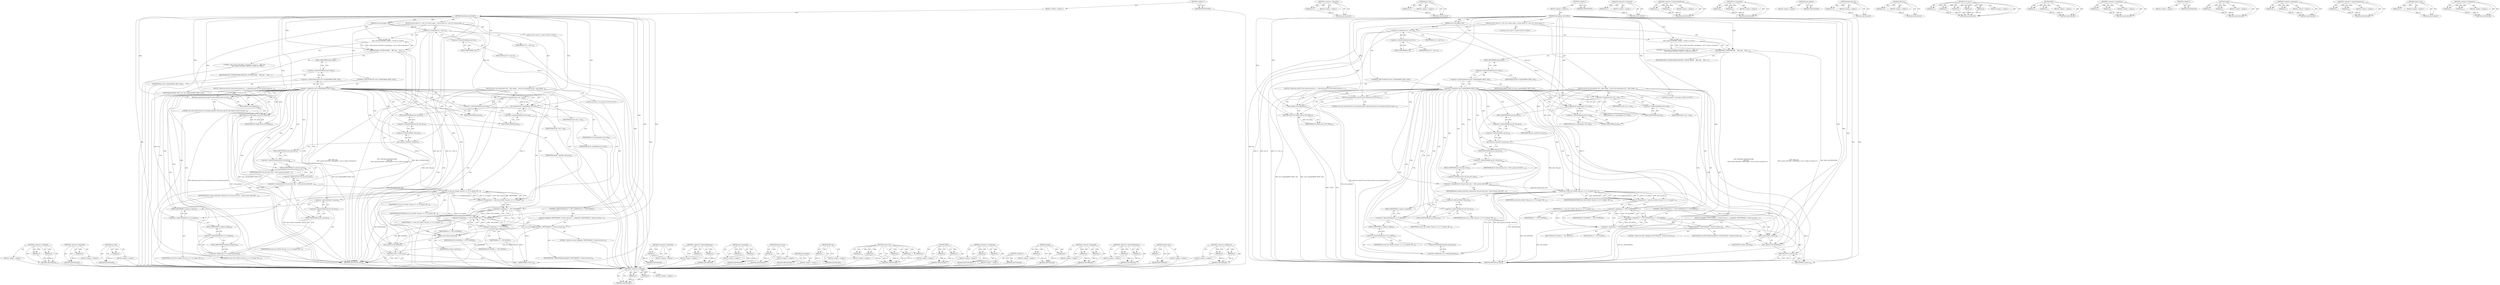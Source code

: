 digraph "&lt;operator&gt;.fieldAccess" {
vulnerable_185 [label=<(METHOD,&lt;operator&gt;.notEquals)>];
vulnerable_186 [label=<(PARAM,p1)>];
vulnerable_187 [label=<(PARAM,p2)>];
vulnerable_188 [label=<(BLOCK,&lt;empty&gt;,&lt;empty&gt;)>];
vulnerable_189 [label=<(METHOD_RETURN,ANY)>];
vulnerable_138 [label=<(METHOD,&lt;operator&gt;.logicalNot)>];
vulnerable_139 [label=<(PARAM,p1)>];
vulnerable_140 [label=<(BLOCK,&lt;empty&gt;,&lt;empty&gt;)>];
vulnerable_141 [label=<(METHOD_RETURN,ANY)>];
vulnerable_159 [label=<(METHOD,pcrc_init)>];
vulnerable_160 [label=<(PARAM,p1)>];
vulnerable_161 [label=<(BLOCK,&lt;empty&gt;,&lt;empty&gt;)>];
vulnerable_162 [label=<(METHOD_RETURN,ANY)>];
vulnerable_6 [label=<(METHOD,&lt;global&gt;)<SUB>1</SUB>>];
vulnerable_7 [label=<(BLOCK,&lt;empty&gt;,&lt;empty&gt;)<SUB>1</SUB>>];
vulnerable_8 [label=<(METHOD,ikev2parent_inI2outR2)<SUB>1</SUB>>];
vulnerable_9 [label=<(PARAM,struct msg_digest *md)<SUB>1</SUB>>];
vulnerable_10 [label=<(BLOCK,{
	struct state *st = md-&gt;st;

	/* struct conne...,{
	struct state *st = md-&gt;st;

	/* struct conne...)<SUB>2</SUB>>];
vulnerable_11 [label="<(LOCAL,struct state* st: state*)<SUB>3</SUB>>"];
vulnerable_12 [label=<(&lt;operator&gt;.assignment,*st = md-&gt;st)<SUB>3</SUB>>];
vulnerable_13 [label=<(IDENTIFIER,st,*st = md-&gt;st)<SUB>3</SUB>>];
vulnerable_14 [label=<(&lt;operator&gt;.indirectFieldAccess,md-&gt;st)<SUB>3</SUB>>];
vulnerable_15 [label=<(IDENTIFIER,md,*st = md-&gt;st)<SUB>3</SUB>>];
vulnerable_16 [label=<(FIELD_IDENTIFIER,st,st)<SUB>3</SUB>>];
vulnerable_17 [label=<(DBG,DBG(DBG_CONTROLMORE,
	    DBG_log(
		    &quot;ikev2...)<SUB>12</SUB>>];
vulnerable_18 [label=<(IDENTIFIER,DBG_CONTROLMORE,DBG(DBG_CONTROLMORE,
	    DBG_log(
		    &quot;ikev2...)<SUB>12</SUB>>];
vulnerable_19 [label="<(DBG_log,DBG_log(
		    &quot;ikev2 parent inI2outR2: calcula...)<SUB>13</SUB>>"];
vulnerable_20 [label="<(LITERAL,&quot;ikev2 parent inI2outR2: calculating g^{xy} in ...,DBG_log(
		    &quot;ikev2 parent inI2outR2: calcula...)<SUB>14</SUB>>"];
vulnerable_21 [label=<(CONTROL_STRUCTURE,IF,if (!md-&gt;chain[ISAKMP_NEXT_v2E]))<SUB>17</SUB>>];
vulnerable_22 [label=<(&lt;operator&gt;.logicalNot,!md-&gt;chain[ISAKMP_NEXT_v2E])<SUB>17</SUB>>];
vulnerable_23 [label=<(&lt;operator&gt;.indirectIndexAccess,md-&gt;chain[ISAKMP_NEXT_v2E])<SUB>17</SUB>>];
vulnerable_24 [label=<(&lt;operator&gt;.indirectFieldAccess,md-&gt;chain)<SUB>17</SUB>>];
vulnerable_25 [label=<(IDENTIFIER,md,!md-&gt;chain[ISAKMP_NEXT_v2E])<SUB>17</SUB>>];
vulnerable_26 [label=<(FIELD_IDENTIFIER,chain,chain)<SUB>17</SUB>>];
vulnerable_27 [label=<(IDENTIFIER,ISAKMP_NEXT_v2E,!md-&gt;chain[ISAKMP_NEXT_v2E])<SUB>17</SUB>>];
vulnerable_28 [label=<(BLOCK,{
 		libreswan_log(&quot;R2 state should receive an ...,{
 		libreswan_log(&quot;R2 state should receive an ...)<SUB>17</SUB>>];
vulnerable_29 [label=<(libreswan_log,libreswan_log(&quot;R2 state should receive an encry...)<SUB>18</SUB>>];
vulnerable_30 [label=<(LITERAL,&quot;R2 state should receive an encrypted payload&quot;,libreswan_log(&quot;R2 state should receive an encry...)<SUB>18</SUB>>];
vulnerable_31 [label=<(reset_globals,reset_globals())<SUB>19</SUB>>];
vulnerable_32 [label=<(RETURN,return STF_FATAL;,return STF_FATAL;)<SUB>20</SUB>>];
vulnerable_33 [label=<(IDENTIFIER,STF_FATAL,return STF_FATAL;)<SUB>20</SUB>>];
vulnerable_34 [label=<(BLOCK,{
		struct dh_continuation *dh = alloc_thing(
	...,{
		struct dh_continuation *dh = alloc_thing(
	...)<SUB>24</SUB>>];
vulnerable_35 [label="<(LOCAL,stf_status e: stf_status)<SUB>28</SUB>>"];
vulnerable_36 [label=<(&lt;operator&gt;.assignment,dh-&gt;md = md)<SUB>30</SUB>>];
vulnerable_37 [label=<(&lt;operator&gt;.indirectFieldAccess,dh-&gt;md)<SUB>30</SUB>>];
vulnerable_38 [label=<(IDENTIFIER,dh,dh-&gt;md = md)<SUB>30</SUB>>];
vulnerable_39 [label=<(FIELD_IDENTIFIER,md,md)<SUB>30</SUB>>];
vulnerable_40 [label=<(IDENTIFIER,md,dh-&gt;md = md)<SUB>30</SUB>>];
vulnerable_41 [label=<(set_suspended,set_suspended(st, dh-&gt;md))<SUB>31</SUB>>];
vulnerable_42 [label=<(IDENTIFIER,st,set_suspended(st, dh-&gt;md))<SUB>31</SUB>>];
vulnerable_43 [label=<(&lt;operator&gt;.indirectFieldAccess,dh-&gt;md)<SUB>31</SUB>>];
vulnerable_44 [label=<(IDENTIFIER,dh,set_suspended(st, dh-&gt;md))<SUB>31</SUB>>];
vulnerable_45 [label=<(FIELD_IDENTIFIER,md,md)<SUB>31</SUB>>];
vulnerable_46 [label=<(pcrc_init,pcrc_init(&amp;dh-&gt;dh_pcrc))<SUB>33</SUB>>];
vulnerable_47 [label=<(&lt;operator&gt;.addressOf,&amp;dh-&gt;dh_pcrc)<SUB>33</SUB>>];
vulnerable_48 [label=<(&lt;operator&gt;.indirectFieldAccess,dh-&gt;dh_pcrc)<SUB>33</SUB>>];
vulnerable_49 [label=<(IDENTIFIER,dh,pcrc_init(&amp;dh-&gt;dh_pcrc))<SUB>33</SUB>>];
vulnerable_50 [label=<(FIELD_IDENTIFIER,dh_pcrc,dh_pcrc)<SUB>33</SUB>>];
vulnerable_51 [label=<(&lt;operator&gt;.assignment,dh-&gt;dh_pcrc.pcrc_func = ikev2_parent_inI2outR2_...)<SUB>34</SUB>>];
vulnerable_52 [label=<(&lt;operator&gt;.fieldAccess,dh-&gt;dh_pcrc.pcrc_func)<SUB>34</SUB>>];
vulnerable_53 [label=<(&lt;operator&gt;.indirectFieldAccess,dh-&gt;dh_pcrc)<SUB>34</SUB>>];
vulnerable_54 [label=<(IDENTIFIER,dh,dh-&gt;dh_pcrc.pcrc_func = ikev2_parent_inI2outR2_...)<SUB>34</SUB>>];
vulnerable_55 [label=<(FIELD_IDENTIFIER,dh_pcrc,dh_pcrc)<SUB>34</SUB>>];
vulnerable_56 [label=<(FIELD_IDENTIFIER,pcrc_func,pcrc_func)<SUB>34</SUB>>];
vulnerable_57 [label=<(IDENTIFIER,ikev2_parent_inI2outR2_continue,dh-&gt;dh_pcrc.pcrc_func = ikev2_parent_inI2outR2_...)<SUB>34</SUB>>];
vulnerable_58 [label=<(&lt;operator&gt;.assignment,e = start_dh_v2(&amp;dh-&gt;dh_pcrc, st, st-&gt;st_import...)<SUB>35</SUB>>];
vulnerable_59 [label=<(IDENTIFIER,e,e = start_dh_v2(&amp;dh-&gt;dh_pcrc, st, st-&gt;st_import...)<SUB>35</SUB>>];
vulnerable_60 [label=<(start_dh_v2,start_dh_v2(&amp;dh-&gt;dh_pcrc, st, st-&gt;st_import, RE...)<SUB>35</SUB>>];
vulnerable_61 [label=<(&lt;operator&gt;.addressOf,&amp;dh-&gt;dh_pcrc)<SUB>35</SUB>>];
vulnerable_62 [label=<(&lt;operator&gt;.indirectFieldAccess,dh-&gt;dh_pcrc)<SUB>35</SUB>>];
vulnerable_63 [label=<(IDENTIFIER,dh,start_dh_v2(&amp;dh-&gt;dh_pcrc, st, st-&gt;st_import, RE...)<SUB>35</SUB>>];
vulnerable_64 [label=<(FIELD_IDENTIFIER,dh_pcrc,dh_pcrc)<SUB>35</SUB>>];
vulnerable_65 [label=<(IDENTIFIER,st,start_dh_v2(&amp;dh-&gt;dh_pcrc, st, st-&gt;st_import, RE...)<SUB>35</SUB>>];
vulnerable_66 [label=<(&lt;operator&gt;.indirectFieldAccess,st-&gt;st_import)<SUB>35</SUB>>];
vulnerable_67 [label=<(IDENTIFIER,st,start_dh_v2(&amp;dh-&gt;dh_pcrc, st, st-&gt;st_import, RE...)<SUB>35</SUB>>];
vulnerable_68 [label=<(FIELD_IDENTIFIER,st_import,st_import)<SUB>35</SUB>>];
vulnerable_69 [label=<(IDENTIFIER,RESPONDER,start_dh_v2(&amp;dh-&gt;dh_pcrc, st, st-&gt;st_import, RE...)<SUB>35</SUB>>];
vulnerable_70 [label=<(&lt;operator&gt;.fieldAccess,st-&gt;st_oakley.groupnum)<SUB>36</SUB>>];
vulnerable_71 [label=<(&lt;operator&gt;.indirectFieldAccess,st-&gt;st_oakley)<SUB>36</SUB>>];
vulnerable_72 [label=<(IDENTIFIER,st,start_dh_v2(&amp;dh-&gt;dh_pcrc, st, st-&gt;st_import, RE...)<SUB>36</SUB>>];
vulnerable_73 [label=<(FIELD_IDENTIFIER,st_oakley,st_oakley)<SUB>36</SUB>>];
vulnerable_74 [label=<(FIELD_IDENTIFIER,groupnum,groupnum)<SUB>36</SUB>>];
vulnerable_75 [label=<(CONTROL_STRUCTURE,IF,if (e != STF_SUSPEND &amp;&amp; e != STF_INLINE))<SUB>37</SUB>>];
vulnerable_76 [label=<(&lt;operator&gt;.logicalAnd,e != STF_SUSPEND &amp;&amp; e != STF_INLINE)<SUB>37</SUB>>];
vulnerable_77 [label=<(&lt;operator&gt;.notEquals,e != STF_SUSPEND)<SUB>37</SUB>>];
vulnerable_78 [label=<(IDENTIFIER,e,e != STF_SUSPEND)<SUB>37</SUB>>];
vulnerable_79 [label=<(IDENTIFIER,STF_SUSPEND,e != STF_SUSPEND)<SUB>37</SUB>>];
vulnerable_80 [label=<(&lt;operator&gt;.notEquals,e != STF_INLINE)<SUB>37</SUB>>];
vulnerable_81 [label=<(IDENTIFIER,e,e != STF_INLINE)<SUB>37</SUB>>];
vulnerable_82 [label=<(IDENTIFIER,STF_INLINE,e != STF_INLINE)<SUB>37</SUB>>];
vulnerable_83 [label=<(BLOCK,{
			loglog(RC_CRYPTOFAILED, &quot;system too busy&quot;)...,{
			loglog(RC_CRYPTOFAILED, &quot;system too busy&quot;)...)<SUB>37</SUB>>];
vulnerable_84 [label=<(loglog,loglog(RC_CRYPTOFAILED, &quot;system too busy&quot;))<SUB>38</SUB>>];
vulnerable_85 [label=<(IDENTIFIER,RC_CRYPTOFAILED,loglog(RC_CRYPTOFAILED, &quot;system too busy&quot;))<SUB>38</SUB>>];
vulnerable_86 [label=<(LITERAL,&quot;system too busy&quot;,loglog(RC_CRYPTOFAILED, &quot;system too busy&quot;))<SUB>38</SUB>>];
vulnerable_87 [label=<(delete_state,delete_state(st))<SUB>39</SUB>>];
vulnerable_88 [label=<(IDENTIFIER,st,delete_state(st))<SUB>39</SUB>>];
vulnerable_89 [label=<(reset_globals,reset_globals())<SUB>42</SUB>>];
vulnerable_90 [label=<(RETURN,return e;,return e;)<SUB>44</SUB>>];
vulnerable_91 [label=<(IDENTIFIER,e,return e;)<SUB>44</SUB>>];
vulnerable_92 [label=<(METHOD_RETURN,stf_status)<SUB>1</SUB>>];
vulnerable_94 [label=<(METHOD_RETURN,ANY)<SUB>1</SUB>>];
vulnerable_163 [label=<(METHOD,&lt;operator&gt;.addressOf)>];
vulnerable_164 [label=<(PARAM,p1)>];
vulnerable_165 [label=<(BLOCK,&lt;empty&gt;,&lt;empty&gt;)>];
vulnerable_166 [label=<(METHOD_RETURN,ANY)>];
vulnerable_124 [label=<(METHOD,&lt;operator&gt;.indirectFieldAccess)>];
vulnerable_125 [label=<(PARAM,p1)>];
vulnerable_126 [label=<(PARAM,p2)>];
vulnerable_127 [label=<(BLOCK,&lt;empty&gt;,&lt;empty&gt;)>];
vulnerable_128 [label=<(METHOD_RETURN,ANY)>];
vulnerable_154 [label=<(METHOD,set_suspended)>];
vulnerable_155 [label=<(PARAM,p1)>];
vulnerable_156 [label=<(PARAM,p2)>];
vulnerable_157 [label=<(BLOCK,&lt;empty&gt;,&lt;empty&gt;)>];
vulnerable_158 [label=<(METHOD_RETURN,ANY)>];
vulnerable_151 [label=<(METHOD,reset_globals)>];
vulnerable_152 [label=<(BLOCK,&lt;empty&gt;,&lt;empty&gt;)>];
vulnerable_153 [label=<(METHOD_RETURN,ANY)>];
vulnerable_147 [label=<(METHOD,libreswan_log)>];
vulnerable_148 [label=<(PARAM,p1)>];
vulnerable_149 [label=<(BLOCK,&lt;empty&gt;,&lt;empty&gt;)>];
vulnerable_150 [label=<(METHOD_RETURN,ANY)>];
vulnerable_134 [label=<(METHOD,DBG_log)>];
vulnerable_135 [label=<(PARAM,p1)>];
vulnerable_136 [label=<(BLOCK,&lt;empty&gt;,&lt;empty&gt;)>];
vulnerable_137 [label=<(METHOD_RETURN,ANY)>];
vulnerable_172 [label=<(METHOD,start_dh_v2)>];
vulnerable_173 [label=<(PARAM,p1)>];
vulnerable_174 [label=<(PARAM,p2)>];
vulnerable_175 [label=<(PARAM,p3)>];
vulnerable_176 [label=<(PARAM,p4)>];
vulnerable_177 [label=<(PARAM,p5)>];
vulnerable_178 [label=<(BLOCK,&lt;empty&gt;,&lt;empty&gt;)>];
vulnerable_179 [label=<(METHOD_RETURN,ANY)>];
vulnerable_129 [label=<(METHOD,DBG)>];
vulnerable_130 [label=<(PARAM,p1)>];
vulnerable_131 [label=<(PARAM,p2)>];
vulnerable_132 [label=<(BLOCK,&lt;empty&gt;,&lt;empty&gt;)>];
vulnerable_133 [label=<(METHOD_RETURN,ANY)>];
vulnerable_119 [label=<(METHOD,&lt;operator&gt;.assignment)>];
vulnerable_120 [label=<(PARAM,p1)>];
vulnerable_121 [label=<(PARAM,p2)>];
vulnerable_122 [label=<(BLOCK,&lt;empty&gt;,&lt;empty&gt;)>];
vulnerable_123 [label=<(METHOD_RETURN,ANY)>];
vulnerable_113 [label=<(METHOD,&lt;global&gt;)<SUB>1</SUB>>];
vulnerable_114 [label=<(BLOCK,&lt;empty&gt;,&lt;empty&gt;)>];
vulnerable_115 [label=<(METHOD_RETURN,ANY)>];
vulnerable_190 [label=<(METHOD,loglog)>];
vulnerable_191 [label=<(PARAM,p1)>];
vulnerable_192 [label=<(PARAM,p2)>];
vulnerable_193 [label=<(BLOCK,&lt;empty&gt;,&lt;empty&gt;)>];
vulnerable_194 [label=<(METHOD_RETURN,ANY)>];
vulnerable_180 [label=<(METHOD,&lt;operator&gt;.logicalAnd)>];
vulnerable_181 [label=<(PARAM,p1)>];
vulnerable_182 [label=<(PARAM,p2)>];
vulnerable_183 [label=<(BLOCK,&lt;empty&gt;,&lt;empty&gt;)>];
vulnerable_184 [label=<(METHOD_RETURN,ANY)>];
vulnerable_142 [label=<(METHOD,&lt;operator&gt;.indirectIndexAccess)>];
vulnerable_143 [label=<(PARAM,p1)>];
vulnerable_144 [label=<(PARAM,p2)>];
vulnerable_145 [label=<(BLOCK,&lt;empty&gt;,&lt;empty&gt;)>];
vulnerable_146 [label=<(METHOD_RETURN,ANY)>];
vulnerable_195 [label=<(METHOD,delete_state)>];
vulnerable_196 [label=<(PARAM,p1)>];
vulnerable_197 [label=<(BLOCK,&lt;empty&gt;,&lt;empty&gt;)>];
vulnerable_198 [label=<(METHOD_RETURN,ANY)>];
vulnerable_167 [label=<(METHOD,&lt;operator&gt;.fieldAccess)>];
vulnerable_168 [label=<(PARAM,p1)>];
vulnerable_169 [label=<(PARAM,p2)>];
vulnerable_170 [label=<(BLOCK,&lt;empty&gt;,&lt;empty&gt;)>];
vulnerable_171 [label=<(METHOD_RETURN,ANY)>];
fixed_185 [label=<(METHOD,&lt;operator&gt;.notEquals)>];
fixed_186 [label=<(PARAM,p1)>];
fixed_187 [label=<(PARAM,p2)>];
fixed_188 [label=<(BLOCK,&lt;empty&gt;,&lt;empty&gt;)>];
fixed_189 [label=<(METHOD_RETURN,ANY)>];
fixed_138 [label=<(METHOD,&lt;operator&gt;.logicalNot)>];
fixed_139 [label=<(PARAM,p1)>];
fixed_140 [label=<(BLOCK,&lt;empty&gt;,&lt;empty&gt;)>];
fixed_141 [label=<(METHOD_RETURN,ANY)>];
fixed_159 [label=<(METHOD,pcrc_init)>];
fixed_160 [label=<(PARAM,p1)>];
fixed_161 [label=<(BLOCK,&lt;empty&gt;,&lt;empty&gt;)>];
fixed_162 [label=<(METHOD_RETURN,ANY)>];
fixed_6 [label=<(METHOD,&lt;global&gt;)<SUB>1</SUB>>];
fixed_7 [label=<(BLOCK,&lt;empty&gt;,&lt;empty&gt;)<SUB>1</SUB>>];
fixed_8 [label=<(METHOD,ikev2parent_inI2outR2)<SUB>1</SUB>>];
fixed_9 [label=<(PARAM,struct msg_digest *md)<SUB>1</SUB>>];
fixed_10 [label=<(BLOCK,{
	struct state *st = md-&gt;st;

	/* struct conne...,{
	struct state *st = md-&gt;st;

	/* struct conne...)<SUB>2</SUB>>];
fixed_11 [label="<(LOCAL,struct state* st: state*)<SUB>3</SUB>>"];
fixed_12 [label=<(&lt;operator&gt;.assignment,*st = md-&gt;st)<SUB>3</SUB>>];
fixed_13 [label=<(IDENTIFIER,st,*st = md-&gt;st)<SUB>3</SUB>>];
fixed_14 [label=<(&lt;operator&gt;.indirectFieldAccess,md-&gt;st)<SUB>3</SUB>>];
fixed_15 [label=<(IDENTIFIER,md,*st = md-&gt;st)<SUB>3</SUB>>];
fixed_16 [label=<(FIELD_IDENTIFIER,st,st)<SUB>3</SUB>>];
fixed_17 [label=<(DBG,DBG(DBG_CONTROLMORE,
	    DBG_log(
		    &quot;ikev2...)<SUB>12</SUB>>];
fixed_18 [label=<(IDENTIFIER,DBG_CONTROLMORE,DBG(DBG_CONTROLMORE,
	    DBG_log(
		    &quot;ikev2...)<SUB>12</SUB>>];
fixed_19 [label="<(DBG_log,DBG_log(
		    &quot;ikev2 parent inI2outR2: calcula...)<SUB>13</SUB>>"];
fixed_20 [label="<(LITERAL,&quot;ikev2 parent inI2outR2: calculating g^{xy} in ...,DBG_log(
		    &quot;ikev2 parent inI2outR2: calcula...)<SUB>14</SUB>>"];
fixed_21 [label=<(CONTROL_STRUCTURE,IF,if (!md-&gt;chain[ISAKMP_NEXT_v2E]))<SUB>17</SUB>>];
fixed_22 [label=<(&lt;operator&gt;.logicalNot,!md-&gt;chain[ISAKMP_NEXT_v2E])<SUB>17</SUB>>];
fixed_23 [label=<(&lt;operator&gt;.indirectIndexAccess,md-&gt;chain[ISAKMP_NEXT_v2E])<SUB>17</SUB>>];
fixed_24 [label=<(&lt;operator&gt;.indirectFieldAccess,md-&gt;chain)<SUB>17</SUB>>];
fixed_25 [label=<(IDENTIFIER,md,!md-&gt;chain[ISAKMP_NEXT_v2E])<SUB>17</SUB>>];
fixed_26 [label=<(FIELD_IDENTIFIER,chain,chain)<SUB>17</SUB>>];
fixed_27 [label=<(IDENTIFIER,ISAKMP_NEXT_v2E,!md-&gt;chain[ISAKMP_NEXT_v2E])<SUB>17</SUB>>];
fixed_28 [label=<(BLOCK,{
 		libreswan_log(&quot;R2 state should receive an ...,{
 		libreswan_log(&quot;R2 state should receive an ...)<SUB>17</SUB>>];
fixed_29 [label=<(libreswan_log,libreswan_log(&quot;R2 state should receive an encry...)<SUB>18</SUB>>];
fixed_30 [label=<(LITERAL,&quot;R2 state should receive an encrypted payload&quot;,libreswan_log(&quot;R2 state should receive an encry...)<SUB>18</SUB>>];
fixed_31 [label=<(reset_globals,reset_globals())<SUB>19</SUB>>];
fixed_32 [label=<(RETURN,return STF_FATAL;,return STF_FATAL;)<SUB>20</SUB>>];
fixed_33 [label=<(IDENTIFIER,STF_FATAL,return STF_FATAL;)<SUB>20</SUB>>];
fixed_34 [label=<(BLOCK,{
		struct dh_continuation *dh = alloc_thing(
	...,{
		struct dh_continuation *dh = alloc_thing(
	...)<SUB>24</SUB>>];
fixed_35 [label="<(LOCAL,stf_status e: stf_status)<SUB>28</SUB>>"];
fixed_36 [label=<(&lt;operator&gt;.assignment,dh-&gt;md = md)<SUB>30</SUB>>];
fixed_37 [label=<(&lt;operator&gt;.indirectFieldAccess,dh-&gt;md)<SUB>30</SUB>>];
fixed_38 [label=<(IDENTIFIER,dh,dh-&gt;md = md)<SUB>30</SUB>>];
fixed_39 [label=<(FIELD_IDENTIFIER,md,md)<SUB>30</SUB>>];
fixed_40 [label=<(IDENTIFIER,md,dh-&gt;md = md)<SUB>30</SUB>>];
fixed_41 [label=<(set_suspended,set_suspended(st, dh-&gt;md))<SUB>31</SUB>>];
fixed_42 [label=<(IDENTIFIER,st,set_suspended(st, dh-&gt;md))<SUB>31</SUB>>];
fixed_43 [label=<(&lt;operator&gt;.indirectFieldAccess,dh-&gt;md)<SUB>31</SUB>>];
fixed_44 [label=<(IDENTIFIER,dh,set_suspended(st, dh-&gt;md))<SUB>31</SUB>>];
fixed_45 [label=<(FIELD_IDENTIFIER,md,md)<SUB>31</SUB>>];
fixed_46 [label=<(pcrc_init,pcrc_init(&amp;dh-&gt;dh_pcrc))<SUB>33</SUB>>];
fixed_47 [label=<(&lt;operator&gt;.addressOf,&amp;dh-&gt;dh_pcrc)<SUB>33</SUB>>];
fixed_48 [label=<(&lt;operator&gt;.indirectFieldAccess,dh-&gt;dh_pcrc)<SUB>33</SUB>>];
fixed_49 [label=<(IDENTIFIER,dh,pcrc_init(&amp;dh-&gt;dh_pcrc))<SUB>33</SUB>>];
fixed_50 [label=<(FIELD_IDENTIFIER,dh_pcrc,dh_pcrc)<SUB>33</SUB>>];
fixed_51 [label=<(&lt;operator&gt;.assignment,dh-&gt;dh_pcrc.pcrc_func = ikev2_parent_inI2outR2_...)<SUB>34</SUB>>];
fixed_52 [label=<(&lt;operator&gt;.fieldAccess,dh-&gt;dh_pcrc.pcrc_func)<SUB>34</SUB>>];
fixed_53 [label=<(&lt;operator&gt;.indirectFieldAccess,dh-&gt;dh_pcrc)<SUB>34</SUB>>];
fixed_54 [label=<(IDENTIFIER,dh,dh-&gt;dh_pcrc.pcrc_func = ikev2_parent_inI2outR2_...)<SUB>34</SUB>>];
fixed_55 [label=<(FIELD_IDENTIFIER,dh_pcrc,dh_pcrc)<SUB>34</SUB>>];
fixed_56 [label=<(FIELD_IDENTIFIER,pcrc_func,pcrc_func)<SUB>34</SUB>>];
fixed_57 [label=<(IDENTIFIER,ikev2_parent_inI2outR2_continue,dh-&gt;dh_pcrc.pcrc_func = ikev2_parent_inI2outR2_...)<SUB>34</SUB>>];
fixed_58 [label=<(&lt;operator&gt;.assignment,e = start_dh_v2(&amp;dh-&gt;dh_pcrc, st, st-&gt;st_import...)<SUB>35</SUB>>];
fixed_59 [label=<(IDENTIFIER,e,e = start_dh_v2(&amp;dh-&gt;dh_pcrc, st, st-&gt;st_import...)<SUB>35</SUB>>];
fixed_60 [label=<(start_dh_v2,start_dh_v2(&amp;dh-&gt;dh_pcrc, st, st-&gt;st_import, RE...)<SUB>35</SUB>>];
fixed_61 [label=<(&lt;operator&gt;.addressOf,&amp;dh-&gt;dh_pcrc)<SUB>35</SUB>>];
fixed_62 [label=<(&lt;operator&gt;.indirectFieldAccess,dh-&gt;dh_pcrc)<SUB>35</SUB>>];
fixed_63 [label=<(IDENTIFIER,dh,start_dh_v2(&amp;dh-&gt;dh_pcrc, st, st-&gt;st_import, RE...)<SUB>35</SUB>>];
fixed_64 [label=<(FIELD_IDENTIFIER,dh_pcrc,dh_pcrc)<SUB>35</SUB>>];
fixed_65 [label=<(IDENTIFIER,st,start_dh_v2(&amp;dh-&gt;dh_pcrc, st, st-&gt;st_import, RE...)<SUB>35</SUB>>];
fixed_66 [label=<(&lt;operator&gt;.indirectFieldAccess,st-&gt;st_import)<SUB>35</SUB>>];
fixed_67 [label=<(IDENTIFIER,st,start_dh_v2(&amp;dh-&gt;dh_pcrc, st, st-&gt;st_import, RE...)<SUB>35</SUB>>];
fixed_68 [label=<(FIELD_IDENTIFIER,st_import,st_import)<SUB>35</SUB>>];
fixed_69 [label=<(IDENTIFIER,RESPONDER,start_dh_v2(&amp;dh-&gt;dh_pcrc, st, st-&gt;st_import, RE...)<SUB>35</SUB>>];
fixed_70 [label=<(&lt;operator&gt;.fieldAccess,st-&gt;st_oakley.groupnum)<SUB>36</SUB>>];
fixed_71 [label=<(&lt;operator&gt;.indirectFieldAccess,st-&gt;st_oakley)<SUB>36</SUB>>];
fixed_72 [label=<(IDENTIFIER,st,start_dh_v2(&amp;dh-&gt;dh_pcrc, st, st-&gt;st_import, RE...)<SUB>36</SUB>>];
fixed_73 [label=<(FIELD_IDENTIFIER,st_oakley,st_oakley)<SUB>36</SUB>>];
fixed_74 [label=<(FIELD_IDENTIFIER,groupnum,groupnum)<SUB>36</SUB>>];
fixed_75 [label=<(CONTROL_STRUCTURE,IF,if (e != STF_SUSPEND &amp;&amp; e != STF_INLINE))<SUB>37</SUB>>];
fixed_76 [label=<(&lt;operator&gt;.logicalAnd,e != STF_SUSPEND &amp;&amp; e != STF_INLINE)<SUB>37</SUB>>];
fixed_77 [label=<(&lt;operator&gt;.notEquals,e != STF_SUSPEND)<SUB>37</SUB>>];
fixed_78 [label=<(IDENTIFIER,e,e != STF_SUSPEND)<SUB>37</SUB>>];
fixed_79 [label=<(IDENTIFIER,STF_SUSPEND,e != STF_SUSPEND)<SUB>37</SUB>>];
fixed_80 [label=<(&lt;operator&gt;.notEquals,e != STF_INLINE)<SUB>37</SUB>>];
fixed_81 [label=<(IDENTIFIER,e,e != STF_INLINE)<SUB>37</SUB>>];
fixed_82 [label=<(IDENTIFIER,STF_INLINE,e != STF_INLINE)<SUB>37</SUB>>];
fixed_83 [label=<(BLOCK,{
			loglog(RC_CRYPTOFAILED, &quot;system too busy&quot;)...,{
			loglog(RC_CRYPTOFAILED, &quot;system too busy&quot;)...)<SUB>37</SUB>>];
fixed_84 [label=<(loglog,loglog(RC_CRYPTOFAILED, &quot;system too busy&quot;))<SUB>38</SUB>>];
fixed_85 [label=<(IDENTIFIER,RC_CRYPTOFAILED,loglog(RC_CRYPTOFAILED, &quot;system too busy&quot;))<SUB>38</SUB>>];
fixed_86 [label=<(LITERAL,&quot;system too busy&quot;,loglog(RC_CRYPTOFAILED, &quot;system too busy&quot;))<SUB>38</SUB>>];
fixed_87 [label=<(delete_state,delete_state(st))<SUB>39</SUB>>];
fixed_88 [label=<(IDENTIFIER,st,delete_state(st))<SUB>39</SUB>>];
fixed_89 [label=<(reset_globals,reset_globals())<SUB>42</SUB>>];
fixed_90 [label=<(RETURN,return e;,return e;)<SUB>44</SUB>>];
fixed_91 [label=<(IDENTIFIER,e,return e;)<SUB>44</SUB>>];
fixed_92 [label=<(METHOD_RETURN,stf_status)<SUB>1</SUB>>];
fixed_94 [label=<(METHOD_RETURN,ANY)<SUB>1</SUB>>];
fixed_163 [label=<(METHOD,&lt;operator&gt;.addressOf)>];
fixed_164 [label=<(PARAM,p1)>];
fixed_165 [label=<(BLOCK,&lt;empty&gt;,&lt;empty&gt;)>];
fixed_166 [label=<(METHOD_RETURN,ANY)>];
fixed_124 [label=<(METHOD,&lt;operator&gt;.indirectFieldAccess)>];
fixed_125 [label=<(PARAM,p1)>];
fixed_126 [label=<(PARAM,p2)>];
fixed_127 [label=<(BLOCK,&lt;empty&gt;,&lt;empty&gt;)>];
fixed_128 [label=<(METHOD_RETURN,ANY)>];
fixed_154 [label=<(METHOD,set_suspended)>];
fixed_155 [label=<(PARAM,p1)>];
fixed_156 [label=<(PARAM,p2)>];
fixed_157 [label=<(BLOCK,&lt;empty&gt;,&lt;empty&gt;)>];
fixed_158 [label=<(METHOD_RETURN,ANY)>];
fixed_151 [label=<(METHOD,reset_globals)>];
fixed_152 [label=<(BLOCK,&lt;empty&gt;,&lt;empty&gt;)>];
fixed_153 [label=<(METHOD_RETURN,ANY)>];
fixed_147 [label=<(METHOD,libreswan_log)>];
fixed_148 [label=<(PARAM,p1)>];
fixed_149 [label=<(BLOCK,&lt;empty&gt;,&lt;empty&gt;)>];
fixed_150 [label=<(METHOD_RETURN,ANY)>];
fixed_134 [label=<(METHOD,DBG_log)>];
fixed_135 [label=<(PARAM,p1)>];
fixed_136 [label=<(BLOCK,&lt;empty&gt;,&lt;empty&gt;)>];
fixed_137 [label=<(METHOD_RETURN,ANY)>];
fixed_172 [label=<(METHOD,start_dh_v2)>];
fixed_173 [label=<(PARAM,p1)>];
fixed_174 [label=<(PARAM,p2)>];
fixed_175 [label=<(PARAM,p3)>];
fixed_176 [label=<(PARAM,p4)>];
fixed_177 [label=<(PARAM,p5)>];
fixed_178 [label=<(BLOCK,&lt;empty&gt;,&lt;empty&gt;)>];
fixed_179 [label=<(METHOD_RETURN,ANY)>];
fixed_129 [label=<(METHOD,DBG)>];
fixed_130 [label=<(PARAM,p1)>];
fixed_131 [label=<(PARAM,p2)>];
fixed_132 [label=<(BLOCK,&lt;empty&gt;,&lt;empty&gt;)>];
fixed_133 [label=<(METHOD_RETURN,ANY)>];
fixed_119 [label=<(METHOD,&lt;operator&gt;.assignment)>];
fixed_120 [label=<(PARAM,p1)>];
fixed_121 [label=<(PARAM,p2)>];
fixed_122 [label=<(BLOCK,&lt;empty&gt;,&lt;empty&gt;)>];
fixed_123 [label=<(METHOD_RETURN,ANY)>];
fixed_113 [label=<(METHOD,&lt;global&gt;)<SUB>1</SUB>>];
fixed_114 [label=<(BLOCK,&lt;empty&gt;,&lt;empty&gt;)>];
fixed_115 [label=<(METHOD_RETURN,ANY)>];
fixed_190 [label=<(METHOD,loglog)>];
fixed_191 [label=<(PARAM,p1)>];
fixed_192 [label=<(PARAM,p2)>];
fixed_193 [label=<(BLOCK,&lt;empty&gt;,&lt;empty&gt;)>];
fixed_194 [label=<(METHOD_RETURN,ANY)>];
fixed_180 [label=<(METHOD,&lt;operator&gt;.logicalAnd)>];
fixed_181 [label=<(PARAM,p1)>];
fixed_182 [label=<(PARAM,p2)>];
fixed_183 [label=<(BLOCK,&lt;empty&gt;,&lt;empty&gt;)>];
fixed_184 [label=<(METHOD_RETURN,ANY)>];
fixed_142 [label=<(METHOD,&lt;operator&gt;.indirectIndexAccess)>];
fixed_143 [label=<(PARAM,p1)>];
fixed_144 [label=<(PARAM,p2)>];
fixed_145 [label=<(BLOCK,&lt;empty&gt;,&lt;empty&gt;)>];
fixed_146 [label=<(METHOD_RETURN,ANY)>];
fixed_195 [label=<(METHOD,delete_state)>];
fixed_196 [label=<(PARAM,p1)>];
fixed_197 [label=<(BLOCK,&lt;empty&gt;,&lt;empty&gt;)>];
fixed_198 [label=<(METHOD_RETURN,ANY)>];
fixed_167 [label=<(METHOD,&lt;operator&gt;.fieldAccess)>];
fixed_168 [label=<(PARAM,p1)>];
fixed_169 [label=<(PARAM,p2)>];
fixed_170 [label=<(BLOCK,&lt;empty&gt;,&lt;empty&gt;)>];
fixed_171 [label=<(METHOD_RETURN,ANY)>];
vulnerable_185 -> vulnerable_186  [key=0, label="AST: "];
vulnerable_185 -> vulnerable_186  [key=1, label="DDG: "];
vulnerable_185 -> vulnerable_188  [key=0, label="AST: "];
vulnerable_185 -> vulnerable_187  [key=0, label="AST: "];
vulnerable_185 -> vulnerable_187  [key=1, label="DDG: "];
vulnerable_185 -> vulnerable_189  [key=0, label="AST: "];
vulnerable_185 -> vulnerable_189  [key=1, label="CFG: "];
vulnerable_186 -> vulnerable_189  [key=0, label="DDG: p1"];
vulnerable_187 -> vulnerable_189  [key=0, label="DDG: p2"];
vulnerable_188 -> fixed_185  [key=0];
vulnerable_189 -> fixed_185  [key=0];
vulnerable_138 -> vulnerable_139  [key=0, label="AST: "];
vulnerable_138 -> vulnerable_139  [key=1, label="DDG: "];
vulnerable_138 -> vulnerable_140  [key=0, label="AST: "];
vulnerable_138 -> vulnerable_141  [key=0, label="AST: "];
vulnerable_138 -> vulnerable_141  [key=1, label="CFG: "];
vulnerable_139 -> vulnerable_141  [key=0, label="DDG: p1"];
vulnerable_140 -> fixed_185  [key=0];
vulnerable_141 -> fixed_185  [key=0];
vulnerable_159 -> vulnerable_160  [key=0, label="AST: "];
vulnerable_159 -> vulnerable_160  [key=1, label="DDG: "];
vulnerable_159 -> vulnerable_161  [key=0, label="AST: "];
vulnerable_159 -> vulnerable_162  [key=0, label="AST: "];
vulnerable_159 -> vulnerable_162  [key=1, label="CFG: "];
vulnerable_160 -> vulnerable_162  [key=0, label="DDG: p1"];
vulnerable_161 -> fixed_185  [key=0];
vulnerable_162 -> fixed_185  [key=0];
vulnerable_6 -> vulnerable_7  [key=0, label="AST: "];
vulnerable_6 -> vulnerable_94  [key=0, label="AST: "];
vulnerable_6 -> vulnerable_94  [key=1, label="CFG: "];
vulnerable_7 -> vulnerable_8  [key=0, label="AST: "];
vulnerable_8 -> vulnerable_9  [key=0, label="AST: "];
vulnerable_8 -> vulnerable_9  [key=1, label="DDG: "];
vulnerable_8 -> vulnerable_10  [key=0, label="AST: "];
vulnerable_8 -> vulnerable_92  [key=0, label="AST: "];
vulnerable_8 -> vulnerable_16  [key=0, label="CFG: "];
vulnerable_8 -> vulnerable_17  [key=0, label="DDG: "];
vulnerable_8 -> vulnerable_36  [key=0, label="DDG: "];
vulnerable_8 -> vulnerable_51  [key=0, label="DDG: "];
vulnerable_8 -> vulnerable_89  [key=0, label="DDG: "];
vulnerable_8 -> vulnerable_19  [key=0, label="DDG: "];
vulnerable_8 -> vulnerable_31  [key=0, label="DDG: "];
vulnerable_8 -> vulnerable_32  [key=0, label="DDG: "];
vulnerable_8 -> vulnerable_41  [key=0, label="DDG: "];
vulnerable_8 -> vulnerable_91  [key=0, label="DDG: "];
vulnerable_8 -> vulnerable_29  [key=0, label="DDG: "];
vulnerable_8 -> vulnerable_33  [key=0, label="DDG: "];
vulnerable_8 -> vulnerable_60  [key=0, label="DDG: "];
vulnerable_8 -> vulnerable_77  [key=0, label="DDG: "];
vulnerable_8 -> vulnerable_80  [key=0, label="DDG: "];
vulnerable_8 -> vulnerable_84  [key=0, label="DDG: "];
vulnerable_8 -> vulnerable_87  [key=0, label="DDG: "];
vulnerable_9 -> vulnerable_92  [key=0, label="DDG: md"];
vulnerable_9 -> vulnerable_12  [key=0, label="DDG: md"];
vulnerable_9 -> vulnerable_36  [key=0, label="DDG: md"];
vulnerable_10 -> vulnerable_11  [key=0, label="AST: "];
vulnerable_10 -> vulnerable_12  [key=0, label="AST: "];
vulnerable_10 -> vulnerable_17  [key=0, label="AST: "];
vulnerable_10 -> vulnerable_21  [key=0, label="AST: "];
vulnerable_10 -> vulnerable_34  [key=0, label="AST: "];
vulnerable_11 -> fixed_185  [key=0];
vulnerable_12 -> vulnerable_13  [key=0, label="AST: "];
vulnerable_12 -> vulnerable_14  [key=0, label="AST: "];
vulnerable_12 -> vulnerable_19  [key=0, label="CFG: "];
vulnerable_12 -> vulnerable_92  [key=0, label="DDG: st"];
vulnerable_12 -> vulnerable_92  [key=1, label="DDG: md-&gt;st"];
vulnerable_12 -> vulnerable_92  [key=2, label="DDG: *st = md-&gt;st"];
vulnerable_12 -> vulnerable_41  [key=0, label="DDG: st"];
vulnerable_13 -> fixed_185  [key=0];
vulnerable_14 -> vulnerable_15  [key=0, label="AST: "];
vulnerable_14 -> vulnerable_16  [key=0, label="AST: "];
vulnerable_14 -> vulnerable_12  [key=0, label="CFG: "];
vulnerable_15 -> fixed_185  [key=0];
vulnerable_16 -> vulnerable_14  [key=0, label="CFG: "];
vulnerable_17 -> vulnerable_18  [key=0, label="AST: "];
vulnerable_17 -> vulnerable_19  [key=0, label="AST: "];
vulnerable_17 -> vulnerable_26  [key=0, label="CFG: "];
vulnerable_17 -> vulnerable_92  [key=0, label="DDG: DBG_log(
		    &quot;ikev2 parent inI2outR2: calculating g^{xy} in order to decrypt I2&quot;)"];
vulnerable_17 -> vulnerable_92  [key=1, label="DDG: DBG(DBG_CONTROLMORE,
	    DBG_log(
		    &quot;ikev2 parent inI2outR2: calculating g^{xy} in order to decrypt I2&quot;))"];
vulnerable_17 -> vulnerable_92  [key=2, label="DDG: DBG_CONTROLMORE"];
vulnerable_18 -> fixed_185  [key=0];
vulnerable_19 -> vulnerable_20  [key=0, label="AST: "];
vulnerable_19 -> vulnerable_17  [key=0, label="CFG: "];
vulnerable_19 -> vulnerable_17  [key=1, label="DDG: &quot;ikev2 parent inI2outR2: calculating g^{xy} in order to decrypt I2&quot;"];
vulnerable_20 -> fixed_185  [key=0];
vulnerable_21 -> vulnerable_22  [key=0, label="AST: "];
vulnerable_21 -> vulnerable_28  [key=0, label="AST: "];
vulnerable_22 -> vulnerable_23  [key=0, label="AST: "];
vulnerable_22 -> vulnerable_29  [key=0, label="CFG: "];
vulnerable_22 -> vulnerable_29  [key=1, label="CDG: "];
vulnerable_22 -> vulnerable_39  [key=0, label="CFG: "];
vulnerable_22 -> vulnerable_39  [key=1, label="CDG: "];
vulnerable_22 -> vulnerable_92  [key=0, label="DDG: md-&gt;chain[ISAKMP_NEXT_v2E]"];
vulnerable_22 -> vulnerable_92  [key=1, label="DDG: !md-&gt;chain[ISAKMP_NEXT_v2E]"];
vulnerable_22 -> vulnerable_47  [key=0, label="CDG: "];
vulnerable_22 -> vulnerable_48  [key=0, label="CDG: "];
vulnerable_22 -> vulnerable_32  [key=0, label="CDG: "];
vulnerable_22 -> vulnerable_68  [key=0, label="CDG: "];
vulnerable_22 -> vulnerable_60  [key=0, label="CDG: "];
vulnerable_22 -> vulnerable_73  [key=0, label="CDG: "];
vulnerable_22 -> vulnerable_77  [key=0, label="CDG: "];
vulnerable_22 -> vulnerable_64  [key=0, label="CDG: "];
vulnerable_22 -> vulnerable_51  [key=0, label="CDG: "];
vulnerable_22 -> vulnerable_89  [key=0, label="CDG: "];
vulnerable_22 -> vulnerable_66  [key=0, label="CDG: "];
vulnerable_22 -> vulnerable_52  [key=0, label="CDG: "];
vulnerable_22 -> vulnerable_37  [key=0, label="CDG: "];
vulnerable_22 -> vulnerable_46  [key=0, label="CDG: "];
vulnerable_22 -> vulnerable_56  [key=0, label="CDG: "];
vulnerable_22 -> vulnerable_74  [key=0, label="CDG: "];
vulnerable_22 -> vulnerable_45  [key=0, label="CDG: "];
vulnerable_22 -> vulnerable_76  [key=0, label="CDG: "];
vulnerable_22 -> vulnerable_50  [key=0, label="CDG: "];
vulnerable_22 -> vulnerable_90  [key=0, label="CDG: "];
vulnerable_22 -> vulnerable_43  [key=0, label="CDG: "];
vulnerable_22 -> vulnerable_58  [key=0, label="CDG: "];
vulnerable_22 -> vulnerable_61  [key=0, label="CDG: "];
vulnerable_22 -> vulnerable_71  [key=0, label="CDG: "];
vulnerable_22 -> vulnerable_36  [key=0, label="CDG: "];
vulnerable_22 -> vulnerable_53  [key=0, label="CDG: "];
vulnerable_22 -> vulnerable_41  [key=0, label="CDG: "];
vulnerable_22 -> vulnerable_70  [key=0, label="CDG: "];
vulnerable_22 -> vulnerable_55  [key=0, label="CDG: "];
vulnerable_22 -> vulnerable_62  [key=0, label="CDG: "];
vulnerable_22 -> vulnerable_31  [key=0, label="CDG: "];
vulnerable_23 -> vulnerable_24  [key=0, label="AST: "];
vulnerable_23 -> vulnerable_27  [key=0, label="AST: "];
vulnerable_23 -> vulnerable_22  [key=0, label="CFG: "];
vulnerable_24 -> vulnerable_25  [key=0, label="AST: "];
vulnerable_24 -> vulnerable_26  [key=0, label="AST: "];
vulnerable_24 -> vulnerable_23  [key=0, label="CFG: "];
vulnerable_25 -> fixed_185  [key=0];
vulnerable_26 -> vulnerable_24  [key=0, label="CFG: "];
vulnerable_27 -> fixed_185  [key=0];
vulnerable_28 -> vulnerable_29  [key=0, label="AST: "];
vulnerable_28 -> vulnerable_31  [key=0, label="AST: "];
vulnerable_28 -> vulnerable_32  [key=0, label="AST: "];
vulnerable_29 -> vulnerable_30  [key=0, label="AST: "];
vulnerable_29 -> vulnerable_31  [key=0, label="CFG: "];
vulnerable_29 -> vulnerable_92  [key=0, label="DDG: libreswan_log(&quot;R2 state should receive an encrypted payload&quot;)"];
vulnerable_30 -> fixed_185  [key=0];
vulnerable_31 -> vulnerable_32  [key=0, label="CFG: "];
vulnerable_31 -> vulnerable_92  [key=0, label="DDG: reset_globals()"];
vulnerable_32 -> vulnerable_33  [key=0, label="AST: "];
vulnerable_32 -> vulnerable_92  [key=0, label="CFG: "];
vulnerable_32 -> vulnerable_92  [key=1, label="DDG: &lt;RET&gt;"];
vulnerable_33 -> vulnerable_32  [key=0, label="DDG: STF_FATAL"];
vulnerable_34 -> vulnerable_35  [key=0, label="AST: "];
vulnerable_34 -> vulnerable_36  [key=0, label="AST: "];
vulnerable_34 -> vulnerable_41  [key=0, label="AST: "];
vulnerable_34 -> vulnerable_46  [key=0, label="AST: "];
vulnerable_34 -> vulnerable_51  [key=0, label="AST: "];
vulnerable_34 -> vulnerable_58  [key=0, label="AST: "];
vulnerable_34 -> vulnerable_75  [key=0, label="AST: "];
vulnerable_34 -> vulnerable_89  [key=0, label="AST: "];
vulnerable_34 -> vulnerable_90  [key=0, label="AST: "];
vulnerable_35 -> fixed_185  [key=0];
vulnerable_36 -> vulnerable_37  [key=0, label="AST: "];
vulnerable_36 -> vulnerable_40  [key=0, label="AST: "];
vulnerable_36 -> vulnerable_45  [key=0, label="CFG: "];
vulnerable_36 -> vulnerable_41  [key=0, label="DDG: dh-&gt;md"];
vulnerable_37 -> vulnerable_38  [key=0, label="AST: "];
vulnerable_37 -> vulnerable_39  [key=0, label="AST: "];
vulnerable_37 -> vulnerable_36  [key=0, label="CFG: "];
vulnerable_38 -> fixed_185  [key=0];
vulnerable_39 -> vulnerable_37  [key=0, label="CFG: "];
vulnerable_40 -> fixed_185  [key=0];
vulnerable_41 -> vulnerable_42  [key=0, label="AST: "];
vulnerable_41 -> vulnerable_43  [key=0, label="AST: "];
vulnerable_41 -> vulnerable_50  [key=0, label="CFG: "];
vulnerable_41 -> vulnerable_60  [key=0, label="DDG: st"];
vulnerable_42 -> fixed_185  [key=0];
vulnerable_43 -> vulnerable_44  [key=0, label="AST: "];
vulnerable_43 -> vulnerable_45  [key=0, label="AST: "];
vulnerable_43 -> vulnerable_41  [key=0, label="CFG: "];
vulnerable_44 -> fixed_185  [key=0];
vulnerable_45 -> vulnerable_43  [key=0, label="CFG: "];
vulnerable_46 -> vulnerable_47  [key=0, label="AST: "];
vulnerable_46 -> vulnerable_55  [key=0, label="CFG: "];
vulnerable_46 -> vulnerable_60  [key=0, label="DDG: &amp;dh-&gt;dh_pcrc"];
vulnerable_47 -> vulnerable_48  [key=0, label="AST: "];
vulnerable_47 -> vulnerable_46  [key=0, label="CFG: "];
vulnerable_48 -> vulnerable_49  [key=0, label="AST: "];
vulnerable_48 -> vulnerable_50  [key=0, label="AST: "];
vulnerable_48 -> vulnerable_47  [key=0, label="CFG: "];
vulnerable_49 -> fixed_185  [key=0];
vulnerable_50 -> vulnerable_48  [key=0, label="CFG: "];
vulnerable_51 -> vulnerable_52  [key=0, label="AST: "];
vulnerable_51 -> vulnerable_57  [key=0, label="AST: "];
vulnerable_51 -> vulnerable_64  [key=0, label="CFG: "];
vulnerable_51 -> vulnerable_92  [key=0, label="DDG: ikev2_parent_inI2outR2_continue"];
vulnerable_51 -> vulnerable_60  [key=0, label="DDG: dh-&gt;dh_pcrc.pcrc_func"];
vulnerable_52 -> vulnerable_53  [key=0, label="AST: "];
vulnerable_52 -> vulnerable_56  [key=0, label="AST: "];
vulnerable_52 -> vulnerable_51  [key=0, label="CFG: "];
vulnerable_53 -> vulnerable_54  [key=0, label="AST: "];
vulnerable_53 -> vulnerable_55  [key=0, label="AST: "];
vulnerable_53 -> vulnerable_56  [key=0, label="CFG: "];
vulnerable_54 -> fixed_185  [key=0];
vulnerable_55 -> vulnerable_53  [key=0, label="CFG: "];
vulnerable_56 -> vulnerable_52  [key=0, label="CFG: "];
vulnerable_57 -> fixed_185  [key=0];
vulnerable_58 -> vulnerable_59  [key=0, label="AST: "];
vulnerable_58 -> vulnerable_60  [key=0, label="AST: "];
vulnerable_58 -> vulnerable_77  [key=0, label="CFG: "];
vulnerable_58 -> vulnerable_77  [key=1, label="DDG: e"];
vulnerable_59 -> fixed_185  [key=0];
vulnerable_60 -> vulnerable_61  [key=0, label="AST: "];
vulnerable_60 -> vulnerable_65  [key=0, label="AST: "];
vulnerable_60 -> vulnerable_66  [key=0, label="AST: "];
vulnerable_60 -> vulnerable_69  [key=0, label="AST: "];
vulnerable_60 -> vulnerable_70  [key=0, label="AST: "];
vulnerable_60 -> vulnerable_58  [key=0, label="CFG: "];
vulnerable_60 -> vulnerable_58  [key=1, label="DDG: st-&gt;st_oakley.groupnum"];
vulnerable_60 -> vulnerable_58  [key=2, label="DDG: st"];
vulnerable_60 -> vulnerable_58  [key=3, label="DDG: st-&gt;st_import"];
vulnerable_60 -> vulnerable_58  [key=4, label="DDG: &amp;dh-&gt;dh_pcrc"];
vulnerable_60 -> vulnerable_58  [key=5, label="DDG: RESPONDER"];
vulnerable_60 -> vulnerable_92  [key=0, label="DDG: RESPONDER"];
vulnerable_60 -> vulnerable_87  [key=0, label="DDG: st"];
vulnerable_60 -> vulnerable_87  [key=1, label="DDG: st-&gt;st_import"];
vulnerable_61 -> vulnerable_62  [key=0, label="AST: "];
vulnerable_61 -> vulnerable_68  [key=0, label="CFG: "];
vulnerable_62 -> vulnerable_63  [key=0, label="AST: "];
vulnerable_62 -> vulnerable_64  [key=0, label="AST: "];
vulnerable_62 -> vulnerable_61  [key=0, label="CFG: "];
vulnerable_63 -> fixed_185  [key=0];
vulnerable_64 -> vulnerable_62  [key=0, label="CFG: "];
vulnerable_65 -> fixed_185  [key=0];
vulnerable_66 -> vulnerable_67  [key=0, label="AST: "];
vulnerable_66 -> vulnerable_68  [key=0, label="AST: "];
vulnerable_66 -> vulnerable_73  [key=0, label="CFG: "];
vulnerable_67 -> fixed_185  [key=0];
vulnerable_68 -> vulnerable_66  [key=0, label="CFG: "];
vulnerable_69 -> fixed_185  [key=0];
vulnerable_70 -> vulnerable_71  [key=0, label="AST: "];
vulnerable_70 -> vulnerable_74  [key=0, label="AST: "];
vulnerable_70 -> vulnerable_60  [key=0, label="CFG: "];
vulnerable_71 -> vulnerable_72  [key=0, label="AST: "];
vulnerable_71 -> vulnerable_73  [key=0, label="AST: "];
vulnerable_71 -> vulnerable_74  [key=0, label="CFG: "];
vulnerable_72 -> fixed_185  [key=0];
vulnerable_73 -> vulnerable_71  [key=0, label="CFG: "];
vulnerable_74 -> vulnerable_70  [key=0, label="CFG: "];
vulnerable_75 -> vulnerable_76  [key=0, label="AST: "];
vulnerable_75 -> vulnerable_83  [key=0, label="AST: "];
vulnerable_76 -> vulnerable_77  [key=0, label="AST: "];
vulnerable_76 -> vulnerable_80  [key=0, label="AST: "];
vulnerable_76 -> vulnerable_89  [key=0, label="CFG: "];
vulnerable_76 -> vulnerable_84  [key=0, label="CFG: "];
vulnerable_76 -> vulnerable_84  [key=1, label="CDG: "];
vulnerable_76 -> vulnerable_87  [key=0, label="CDG: "];
vulnerable_77 -> vulnerable_78  [key=0, label="AST: "];
vulnerable_77 -> vulnerable_79  [key=0, label="AST: "];
vulnerable_77 -> vulnerable_76  [key=0, label="CFG: "];
vulnerable_77 -> vulnerable_76  [key=1, label="DDG: e"];
vulnerable_77 -> vulnerable_76  [key=2, label="DDG: STF_SUSPEND"];
vulnerable_77 -> vulnerable_80  [key=0, label="CFG: "];
vulnerable_77 -> vulnerable_80  [key=1, label="DDG: e"];
vulnerable_77 -> vulnerable_80  [key=2, label="CDG: "];
vulnerable_77 -> vulnerable_92  [key=0, label="DDG: STF_SUSPEND"];
vulnerable_77 -> vulnerable_91  [key=0, label="DDG: e"];
vulnerable_78 -> fixed_185  [key=0];
vulnerable_79 -> fixed_185  [key=0];
vulnerable_80 -> vulnerable_81  [key=0, label="AST: "];
vulnerable_80 -> vulnerable_82  [key=0, label="AST: "];
vulnerable_80 -> vulnerable_76  [key=0, label="CFG: "];
vulnerable_80 -> vulnerable_76  [key=1, label="DDG: e"];
vulnerable_80 -> vulnerable_76  [key=2, label="DDG: STF_INLINE"];
vulnerable_80 -> vulnerable_92  [key=0, label="DDG: STF_INLINE"];
vulnerable_80 -> vulnerable_91  [key=0, label="DDG: e"];
vulnerable_81 -> fixed_185  [key=0];
vulnerable_82 -> fixed_185  [key=0];
vulnerable_83 -> vulnerable_84  [key=0, label="AST: "];
vulnerable_83 -> vulnerable_87  [key=0, label="AST: "];
vulnerable_84 -> vulnerable_85  [key=0, label="AST: "];
vulnerable_84 -> vulnerable_86  [key=0, label="AST: "];
vulnerable_84 -> vulnerable_87  [key=0, label="CFG: "];
vulnerable_84 -> vulnerable_92  [key=0, label="DDG: RC_CRYPTOFAILED"];
vulnerable_85 -> fixed_185  [key=0];
vulnerable_86 -> fixed_185  [key=0];
vulnerable_87 -> vulnerable_88  [key=0, label="AST: "];
vulnerable_87 -> vulnerable_89  [key=0, label="CFG: "];
vulnerable_88 -> fixed_185  [key=0];
vulnerable_89 -> vulnerable_90  [key=0, label="CFG: "];
vulnerable_90 -> vulnerable_91  [key=0, label="AST: "];
vulnerable_90 -> vulnerable_92  [key=0, label="CFG: "];
vulnerable_90 -> vulnerable_92  [key=1, label="DDG: &lt;RET&gt;"];
vulnerable_91 -> vulnerable_90  [key=0, label="DDG: e"];
vulnerable_92 -> fixed_185  [key=0];
vulnerable_94 -> fixed_185  [key=0];
vulnerable_163 -> vulnerable_164  [key=0, label="AST: "];
vulnerable_163 -> vulnerable_164  [key=1, label="DDG: "];
vulnerable_163 -> vulnerable_165  [key=0, label="AST: "];
vulnerable_163 -> vulnerable_166  [key=0, label="AST: "];
vulnerable_163 -> vulnerable_166  [key=1, label="CFG: "];
vulnerable_164 -> vulnerable_166  [key=0, label="DDG: p1"];
vulnerable_165 -> fixed_185  [key=0];
vulnerable_166 -> fixed_185  [key=0];
vulnerable_124 -> vulnerable_125  [key=0, label="AST: "];
vulnerable_124 -> vulnerable_125  [key=1, label="DDG: "];
vulnerable_124 -> vulnerable_127  [key=0, label="AST: "];
vulnerable_124 -> vulnerable_126  [key=0, label="AST: "];
vulnerable_124 -> vulnerable_126  [key=1, label="DDG: "];
vulnerable_124 -> vulnerable_128  [key=0, label="AST: "];
vulnerable_124 -> vulnerable_128  [key=1, label="CFG: "];
vulnerable_125 -> vulnerable_128  [key=0, label="DDG: p1"];
vulnerable_126 -> vulnerable_128  [key=0, label="DDG: p2"];
vulnerable_127 -> fixed_185  [key=0];
vulnerable_128 -> fixed_185  [key=0];
vulnerable_154 -> vulnerable_155  [key=0, label="AST: "];
vulnerable_154 -> vulnerable_155  [key=1, label="DDG: "];
vulnerable_154 -> vulnerable_157  [key=0, label="AST: "];
vulnerable_154 -> vulnerable_156  [key=0, label="AST: "];
vulnerable_154 -> vulnerable_156  [key=1, label="DDG: "];
vulnerable_154 -> vulnerable_158  [key=0, label="AST: "];
vulnerable_154 -> vulnerable_158  [key=1, label="CFG: "];
vulnerable_155 -> vulnerable_158  [key=0, label="DDG: p1"];
vulnerable_156 -> vulnerable_158  [key=0, label="DDG: p2"];
vulnerable_157 -> fixed_185  [key=0];
vulnerable_158 -> fixed_185  [key=0];
vulnerable_151 -> vulnerable_152  [key=0, label="AST: "];
vulnerable_151 -> vulnerable_153  [key=0, label="AST: "];
vulnerable_151 -> vulnerable_153  [key=1, label="CFG: "];
vulnerable_152 -> fixed_185  [key=0];
vulnerable_153 -> fixed_185  [key=0];
vulnerable_147 -> vulnerable_148  [key=0, label="AST: "];
vulnerable_147 -> vulnerable_148  [key=1, label="DDG: "];
vulnerable_147 -> vulnerable_149  [key=0, label="AST: "];
vulnerable_147 -> vulnerable_150  [key=0, label="AST: "];
vulnerable_147 -> vulnerable_150  [key=1, label="CFG: "];
vulnerable_148 -> vulnerable_150  [key=0, label="DDG: p1"];
vulnerable_149 -> fixed_185  [key=0];
vulnerable_150 -> fixed_185  [key=0];
vulnerable_134 -> vulnerable_135  [key=0, label="AST: "];
vulnerable_134 -> vulnerable_135  [key=1, label="DDG: "];
vulnerable_134 -> vulnerable_136  [key=0, label="AST: "];
vulnerable_134 -> vulnerable_137  [key=0, label="AST: "];
vulnerable_134 -> vulnerable_137  [key=1, label="CFG: "];
vulnerable_135 -> vulnerable_137  [key=0, label="DDG: p1"];
vulnerable_136 -> fixed_185  [key=0];
vulnerable_137 -> fixed_185  [key=0];
vulnerable_172 -> vulnerable_173  [key=0, label="AST: "];
vulnerable_172 -> vulnerable_173  [key=1, label="DDG: "];
vulnerable_172 -> vulnerable_178  [key=0, label="AST: "];
vulnerable_172 -> vulnerable_174  [key=0, label="AST: "];
vulnerable_172 -> vulnerable_174  [key=1, label="DDG: "];
vulnerable_172 -> vulnerable_179  [key=0, label="AST: "];
vulnerable_172 -> vulnerable_179  [key=1, label="CFG: "];
vulnerable_172 -> vulnerable_175  [key=0, label="AST: "];
vulnerable_172 -> vulnerable_175  [key=1, label="DDG: "];
vulnerable_172 -> vulnerable_176  [key=0, label="AST: "];
vulnerable_172 -> vulnerable_176  [key=1, label="DDG: "];
vulnerable_172 -> vulnerable_177  [key=0, label="AST: "];
vulnerable_172 -> vulnerable_177  [key=1, label="DDG: "];
vulnerable_173 -> vulnerable_179  [key=0, label="DDG: p1"];
vulnerable_174 -> vulnerable_179  [key=0, label="DDG: p2"];
vulnerable_175 -> vulnerable_179  [key=0, label="DDG: p3"];
vulnerable_176 -> vulnerable_179  [key=0, label="DDG: p4"];
vulnerable_177 -> vulnerable_179  [key=0, label="DDG: p5"];
vulnerable_178 -> fixed_185  [key=0];
vulnerable_179 -> fixed_185  [key=0];
vulnerable_129 -> vulnerable_130  [key=0, label="AST: "];
vulnerable_129 -> vulnerable_130  [key=1, label="DDG: "];
vulnerable_129 -> vulnerable_132  [key=0, label="AST: "];
vulnerable_129 -> vulnerable_131  [key=0, label="AST: "];
vulnerable_129 -> vulnerable_131  [key=1, label="DDG: "];
vulnerable_129 -> vulnerable_133  [key=0, label="AST: "];
vulnerable_129 -> vulnerable_133  [key=1, label="CFG: "];
vulnerable_130 -> vulnerable_133  [key=0, label="DDG: p1"];
vulnerable_131 -> vulnerable_133  [key=0, label="DDG: p2"];
vulnerable_132 -> fixed_185  [key=0];
vulnerable_133 -> fixed_185  [key=0];
vulnerable_119 -> vulnerable_120  [key=0, label="AST: "];
vulnerable_119 -> vulnerable_120  [key=1, label="DDG: "];
vulnerable_119 -> vulnerable_122  [key=0, label="AST: "];
vulnerable_119 -> vulnerable_121  [key=0, label="AST: "];
vulnerable_119 -> vulnerable_121  [key=1, label="DDG: "];
vulnerable_119 -> vulnerable_123  [key=0, label="AST: "];
vulnerable_119 -> vulnerable_123  [key=1, label="CFG: "];
vulnerable_120 -> vulnerable_123  [key=0, label="DDG: p1"];
vulnerable_121 -> vulnerable_123  [key=0, label="DDG: p2"];
vulnerable_122 -> fixed_185  [key=0];
vulnerable_123 -> fixed_185  [key=0];
vulnerable_113 -> vulnerable_114  [key=0, label="AST: "];
vulnerable_113 -> vulnerable_115  [key=0, label="AST: "];
vulnerable_113 -> vulnerable_115  [key=1, label="CFG: "];
vulnerable_114 -> fixed_185  [key=0];
vulnerable_115 -> fixed_185  [key=0];
vulnerable_190 -> vulnerable_191  [key=0, label="AST: "];
vulnerable_190 -> vulnerable_191  [key=1, label="DDG: "];
vulnerable_190 -> vulnerable_193  [key=0, label="AST: "];
vulnerable_190 -> vulnerable_192  [key=0, label="AST: "];
vulnerable_190 -> vulnerable_192  [key=1, label="DDG: "];
vulnerable_190 -> vulnerable_194  [key=0, label="AST: "];
vulnerable_190 -> vulnerable_194  [key=1, label="CFG: "];
vulnerable_191 -> vulnerable_194  [key=0, label="DDG: p1"];
vulnerable_192 -> vulnerable_194  [key=0, label="DDG: p2"];
vulnerable_193 -> fixed_185  [key=0];
vulnerable_194 -> fixed_185  [key=0];
vulnerable_180 -> vulnerable_181  [key=0, label="AST: "];
vulnerable_180 -> vulnerable_181  [key=1, label="DDG: "];
vulnerable_180 -> vulnerable_183  [key=0, label="AST: "];
vulnerable_180 -> vulnerable_182  [key=0, label="AST: "];
vulnerable_180 -> vulnerable_182  [key=1, label="DDG: "];
vulnerable_180 -> vulnerable_184  [key=0, label="AST: "];
vulnerable_180 -> vulnerable_184  [key=1, label="CFG: "];
vulnerable_181 -> vulnerable_184  [key=0, label="DDG: p1"];
vulnerable_182 -> vulnerable_184  [key=0, label="DDG: p2"];
vulnerable_183 -> fixed_185  [key=0];
vulnerable_184 -> fixed_185  [key=0];
vulnerable_142 -> vulnerable_143  [key=0, label="AST: "];
vulnerable_142 -> vulnerable_143  [key=1, label="DDG: "];
vulnerable_142 -> vulnerable_145  [key=0, label="AST: "];
vulnerable_142 -> vulnerable_144  [key=0, label="AST: "];
vulnerable_142 -> vulnerable_144  [key=1, label="DDG: "];
vulnerable_142 -> vulnerable_146  [key=0, label="AST: "];
vulnerable_142 -> vulnerable_146  [key=1, label="CFG: "];
vulnerable_143 -> vulnerable_146  [key=0, label="DDG: p1"];
vulnerable_144 -> vulnerable_146  [key=0, label="DDG: p2"];
vulnerable_145 -> fixed_185  [key=0];
vulnerable_146 -> fixed_185  [key=0];
vulnerable_195 -> vulnerable_196  [key=0, label="AST: "];
vulnerable_195 -> vulnerable_196  [key=1, label="DDG: "];
vulnerable_195 -> vulnerable_197  [key=0, label="AST: "];
vulnerable_195 -> vulnerable_198  [key=0, label="AST: "];
vulnerable_195 -> vulnerable_198  [key=1, label="CFG: "];
vulnerable_196 -> vulnerable_198  [key=0, label="DDG: p1"];
vulnerable_197 -> fixed_185  [key=0];
vulnerable_198 -> fixed_185  [key=0];
vulnerable_167 -> vulnerable_168  [key=0, label="AST: "];
vulnerable_167 -> vulnerable_168  [key=1, label="DDG: "];
vulnerable_167 -> vulnerable_170  [key=0, label="AST: "];
vulnerable_167 -> vulnerable_169  [key=0, label="AST: "];
vulnerable_167 -> vulnerable_169  [key=1, label="DDG: "];
vulnerable_167 -> vulnerable_171  [key=0, label="AST: "];
vulnerable_167 -> vulnerable_171  [key=1, label="CFG: "];
vulnerable_168 -> vulnerable_171  [key=0, label="DDG: p1"];
vulnerable_169 -> vulnerable_171  [key=0, label="DDG: p2"];
vulnerable_170 -> fixed_185  [key=0];
vulnerable_171 -> fixed_185  [key=0];
fixed_185 -> fixed_186  [key=0, label="AST: "];
fixed_185 -> fixed_186  [key=1, label="DDG: "];
fixed_185 -> fixed_188  [key=0, label="AST: "];
fixed_185 -> fixed_187  [key=0, label="AST: "];
fixed_185 -> fixed_187  [key=1, label="DDG: "];
fixed_185 -> fixed_189  [key=0, label="AST: "];
fixed_185 -> fixed_189  [key=1, label="CFG: "];
fixed_186 -> fixed_189  [key=0, label="DDG: p1"];
fixed_187 -> fixed_189  [key=0, label="DDG: p2"];
fixed_138 -> fixed_139  [key=0, label="AST: "];
fixed_138 -> fixed_139  [key=1, label="DDG: "];
fixed_138 -> fixed_140  [key=0, label="AST: "];
fixed_138 -> fixed_141  [key=0, label="AST: "];
fixed_138 -> fixed_141  [key=1, label="CFG: "];
fixed_139 -> fixed_141  [key=0, label="DDG: p1"];
fixed_159 -> fixed_160  [key=0, label="AST: "];
fixed_159 -> fixed_160  [key=1, label="DDG: "];
fixed_159 -> fixed_161  [key=0, label="AST: "];
fixed_159 -> fixed_162  [key=0, label="AST: "];
fixed_159 -> fixed_162  [key=1, label="CFG: "];
fixed_160 -> fixed_162  [key=0, label="DDG: p1"];
fixed_6 -> fixed_7  [key=0, label="AST: "];
fixed_6 -> fixed_94  [key=0, label="AST: "];
fixed_6 -> fixed_94  [key=1, label="CFG: "];
fixed_7 -> fixed_8  [key=0, label="AST: "];
fixed_8 -> fixed_9  [key=0, label="AST: "];
fixed_8 -> fixed_9  [key=1, label="DDG: "];
fixed_8 -> fixed_10  [key=0, label="AST: "];
fixed_8 -> fixed_92  [key=0, label="AST: "];
fixed_8 -> fixed_16  [key=0, label="CFG: "];
fixed_8 -> fixed_17  [key=0, label="DDG: "];
fixed_8 -> fixed_36  [key=0, label="DDG: "];
fixed_8 -> fixed_51  [key=0, label="DDG: "];
fixed_8 -> fixed_89  [key=0, label="DDG: "];
fixed_8 -> fixed_19  [key=0, label="DDG: "];
fixed_8 -> fixed_31  [key=0, label="DDG: "];
fixed_8 -> fixed_32  [key=0, label="DDG: "];
fixed_8 -> fixed_41  [key=0, label="DDG: "];
fixed_8 -> fixed_91  [key=0, label="DDG: "];
fixed_8 -> fixed_29  [key=0, label="DDG: "];
fixed_8 -> fixed_33  [key=0, label="DDG: "];
fixed_8 -> fixed_60  [key=0, label="DDG: "];
fixed_8 -> fixed_77  [key=0, label="DDG: "];
fixed_8 -> fixed_80  [key=0, label="DDG: "];
fixed_8 -> fixed_84  [key=0, label="DDG: "];
fixed_8 -> fixed_87  [key=0, label="DDG: "];
fixed_9 -> fixed_92  [key=0, label="DDG: md"];
fixed_9 -> fixed_12  [key=0, label="DDG: md"];
fixed_9 -> fixed_36  [key=0, label="DDG: md"];
fixed_10 -> fixed_11  [key=0, label="AST: "];
fixed_10 -> fixed_12  [key=0, label="AST: "];
fixed_10 -> fixed_17  [key=0, label="AST: "];
fixed_10 -> fixed_21  [key=0, label="AST: "];
fixed_10 -> fixed_34  [key=0, label="AST: "];
fixed_12 -> fixed_13  [key=0, label="AST: "];
fixed_12 -> fixed_14  [key=0, label="AST: "];
fixed_12 -> fixed_19  [key=0, label="CFG: "];
fixed_12 -> fixed_92  [key=0, label="DDG: st"];
fixed_12 -> fixed_92  [key=1, label="DDG: md-&gt;st"];
fixed_12 -> fixed_92  [key=2, label="DDG: *st = md-&gt;st"];
fixed_12 -> fixed_41  [key=0, label="DDG: st"];
fixed_14 -> fixed_15  [key=0, label="AST: "];
fixed_14 -> fixed_16  [key=0, label="AST: "];
fixed_14 -> fixed_12  [key=0, label="CFG: "];
fixed_16 -> fixed_14  [key=0, label="CFG: "];
fixed_17 -> fixed_18  [key=0, label="AST: "];
fixed_17 -> fixed_19  [key=0, label="AST: "];
fixed_17 -> fixed_26  [key=0, label="CFG: "];
fixed_17 -> fixed_92  [key=0, label="DDG: DBG_log(
		    &quot;ikev2 parent inI2outR2: calculating g^{xy} in order to decrypt I2&quot;)"];
fixed_17 -> fixed_92  [key=1, label="DDG: DBG(DBG_CONTROLMORE,
	    DBG_log(
		    &quot;ikev2 parent inI2outR2: calculating g^{xy} in order to decrypt I2&quot;))"];
fixed_17 -> fixed_92  [key=2, label="DDG: DBG_CONTROLMORE"];
fixed_19 -> fixed_20  [key=0, label="AST: "];
fixed_19 -> fixed_17  [key=0, label="CFG: "];
fixed_19 -> fixed_17  [key=1, label="DDG: &quot;ikev2 parent inI2outR2: calculating g^{xy} in order to decrypt I2&quot;"];
fixed_21 -> fixed_22  [key=0, label="AST: "];
fixed_21 -> fixed_28  [key=0, label="AST: "];
fixed_22 -> fixed_23  [key=0, label="AST: "];
fixed_22 -> fixed_29  [key=0, label="CFG: "];
fixed_22 -> fixed_29  [key=1, label="CDG: "];
fixed_22 -> fixed_39  [key=0, label="CFG: "];
fixed_22 -> fixed_39  [key=1, label="CDG: "];
fixed_22 -> fixed_92  [key=0, label="DDG: md-&gt;chain[ISAKMP_NEXT_v2E]"];
fixed_22 -> fixed_92  [key=1, label="DDG: !md-&gt;chain[ISAKMP_NEXT_v2E]"];
fixed_22 -> fixed_47  [key=0, label="CDG: "];
fixed_22 -> fixed_48  [key=0, label="CDG: "];
fixed_22 -> fixed_32  [key=0, label="CDG: "];
fixed_22 -> fixed_68  [key=0, label="CDG: "];
fixed_22 -> fixed_60  [key=0, label="CDG: "];
fixed_22 -> fixed_73  [key=0, label="CDG: "];
fixed_22 -> fixed_77  [key=0, label="CDG: "];
fixed_22 -> fixed_64  [key=0, label="CDG: "];
fixed_22 -> fixed_51  [key=0, label="CDG: "];
fixed_22 -> fixed_89  [key=0, label="CDG: "];
fixed_22 -> fixed_66  [key=0, label="CDG: "];
fixed_22 -> fixed_52  [key=0, label="CDG: "];
fixed_22 -> fixed_37  [key=0, label="CDG: "];
fixed_22 -> fixed_46  [key=0, label="CDG: "];
fixed_22 -> fixed_56  [key=0, label="CDG: "];
fixed_22 -> fixed_74  [key=0, label="CDG: "];
fixed_22 -> fixed_45  [key=0, label="CDG: "];
fixed_22 -> fixed_76  [key=0, label="CDG: "];
fixed_22 -> fixed_50  [key=0, label="CDG: "];
fixed_22 -> fixed_90  [key=0, label="CDG: "];
fixed_22 -> fixed_43  [key=0, label="CDG: "];
fixed_22 -> fixed_58  [key=0, label="CDG: "];
fixed_22 -> fixed_61  [key=0, label="CDG: "];
fixed_22 -> fixed_71  [key=0, label="CDG: "];
fixed_22 -> fixed_36  [key=0, label="CDG: "];
fixed_22 -> fixed_53  [key=0, label="CDG: "];
fixed_22 -> fixed_41  [key=0, label="CDG: "];
fixed_22 -> fixed_70  [key=0, label="CDG: "];
fixed_22 -> fixed_55  [key=0, label="CDG: "];
fixed_22 -> fixed_62  [key=0, label="CDG: "];
fixed_22 -> fixed_31  [key=0, label="CDG: "];
fixed_23 -> fixed_24  [key=0, label="AST: "];
fixed_23 -> fixed_27  [key=0, label="AST: "];
fixed_23 -> fixed_22  [key=0, label="CFG: "];
fixed_24 -> fixed_25  [key=0, label="AST: "];
fixed_24 -> fixed_26  [key=0, label="AST: "];
fixed_24 -> fixed_23  [key=0, label="CFG: "];
fixed_26 -> fixed_24  [key=0, label="CFG: "];
fixed_28 -> fixed_29  [key=0, label="AST: "];
fixed_28 -> fixed_31  [key=0, label="AST: "];
fixed_28 -> fixed_32  [key=0, label="AST: "];
fixed_29 -> fixed_30  [key=0, label="AST: "];
fixed_29 -> fixed_31  [key=0, label="CFG: "];
fixed_29 -> fixed_92  [key=0, label="DDG: libreswan_log(&quot;R2 state should receive an encrypted payload&quot;)"];
fixed_31 -> fixed_32  [key=0, label="CFG: "];
fixed_31 -> fixed_92  [key=0, label="DDG: reset_globals()"];
fixed_32 -> fixed_33  [key=0, label="AST: "];
fixed_32 -> fixed_92  [key=0, label="CFG: "];
fixed_32 -> fixed_92  [key=1, label="DDG: &lt;RET&gt;"];
fixed_33 -> fixed_32  [key=0, label="DDG: STF_FATAL"];
fixed_34 -> fixed_35  [key=0, label="AST: "];
fixed_34 -> fixed_36  [key=0, label="AST: "];
fixed_34 -> fixed_41  [key=0, label="AST: "];
fixed_34 -> fixed_46  [key=0, label="AST: "];
fixed_34 -> fixed_51  [key=0, label="AST: "];
fixed_34 -> fixed_58  [key=0, label="AST: "];
fixed_34 -> fixed_75  [key=0, label="AST: "];
fixed_34 -> fixed_89  [key=0, label="AST: "];
fixed_34 -> fixed_90  [key=0, label="AST: "];
fixed_36 -> fixed_37  [key=0, label="AST: "];
fixed_36 -> fixed_40  [key=0, label="AST: "];
fixed_36 -> fixed_45  [key=0, label="CFG: "];
fixed_36 -> fixed_41  [key=0, label="DDG: dh-&gt;md"];
fixed_37 -> fixed_38  [key=0, label="AST: "];
fixed_37 -> fixed_39  [key=0, label="AST: "];
fixed_37 -> fixed_36  [key=0, label="CFG: "];
fixed_39 -> fixed_37  [key=0, label="CFG: "];
fixed_41 -> fixed_42  [key=0, label="AST: "];
fixed_41 -> fixed_43  [key=0, label="AST: "];
fixed_41 -> fixed_50  [key=0, label="CFG: "];
fixed_41 -> fixed_60  [key=0, label="DDG: st"];
fixed_43 -> fixed_44  [key=0, label="AST: "];
fixed_43 -> fixed_45  [key=0, label="AST: "];
fixed_43 -> fixed_41  [key=0, label="CFG: "];
fixed_45 -> fixed_43  [key=0, label="CFG: "];
fixed_46 -> fixed_47  [key=0, label="AST: "];
fixed_46 -> fixed_55  [key=0, label="CFG: "];
fixed_46 -> fixed_60  [key=0, label="DDG: &amp;dh-&gt;dh_pcrc"];
fixed_47 -> fixed_48  [key=0, label="AST: "];
fixed_47 -> fixed_46  [key=0, label="CFG: "];
fixed_48 -> fixed_49  [key=0, label="AST: "];
fixed_48 -> fixed_50  [key=0, label="AST: "];
fixed_48 -> fixed_47  [key=0, label="CFG: "];
fixed_50 -> fixed_48  [key=0, label="CFG: "];
fixed_51 -> fixed_52  [key=0, label="AST: "];
fixed_51 -> fixed_57  [key=0, label="AST: "];
fixed_51 -> fixed_64  [key=0, label="CFG: "];
fixed_51 -> fixed_92  [key=0, label="DDG: ikev2_parent_inI2outR2_continue"];
fixed_51 -> fixed_60  [key=0, label="DDG: dh-&gt;dh_pcrc.pcrc_func"];
fixed_52 -> fixed_53  [key=0, label="AST: "];
fixed_52 -> fixed_56  [key=0, label="AST: "];
fixed_52 -> fixed_51  [key=0, label="CFG: "];
fixed_53 -> fixed_54  [key=0, label="AST: "];
fixed_53 -> fixed_55  [key=0, label="AST: "];
fixed_53 -> fixed_56  [key=0, label="CFG: "];
fixed_55 -> fixed_53  [key=0, label="CFG: "];
fixed_56 -> fixed_52  [key=0, label="CFG: "];
fixed_58 -> fixed_59  [key=0, label="AST: "];
fixed_58 -> fixed_60  [key=0, label="AST: "];
fixed_58 -> fixed_77  [key=0, label="CFG: "];
fixed_58 -> fixed_77  [key=1, label="DDG: e"];
fixed_60 -> fixed_61  [key=0, label="AST: "];
fixed_60 -> fixed_65  [key=0, label="AST: "];
fixed_60 -> fixed_66  [key=0, label="AST: "];
fixed_60 -> fixed_69  [key=0, label="AST: "];
fixed_60 -> fixed_70  [key=0, label="AST: "];
fixed_60 -> fixed_58  [key=0, label="CFG: "];
fixed_60 -> fixed_58  [key=1, label="DDG: st-&gt;st_oakley.groupnum"];
fixed_60 -> fixed_58  [key=2, label="DDG: st"];
fixed_60 -> fixed_58  [key=3, label="DDG: st-&gt;st_import"];
fixed_60 -> fixed_58  [key=4, label="DDG: &amp;dh-&gt;dh_pcrc"];
fixed_60 -> fixed_58  [key=5, label="DDG: RESPONDER"];
fixed_60 -> fixed_92  [key=0, label="DDG: RESPONDER"];
fixed_60 -> fixed_87  [key=0, label="DDG: st"];
fixed_60 -> fixed_87  [key=1, label="DDG: st-&gt;st_import"];
fixed_61 -> fixed_62  [key=0, label="AST: "];
fixed_61 -> fixed_68  [key=0, label="CFG: "];
fixed_62 -> fixed_63  [key=0, label="AST: "];
fixed_62 -> fixed_64  [key=0, label="AST: "];
fixed_62 -> fixed_61  [key=0, label="CFG: "];
fixed_64 -> fixed_62  [key=0, label="CFG: "];
fixed_66 -> fixed_67  [key=0, label="AST: "];
fixed_66 -> fixed_68  [key=0, label="AST: "];
fixed_66 -> fixed_73  [key=0, label="CFG: "];
fixed_68 -> fixed_66  [key=0, label="CFG: "];
fixed_70 -> fixed_71  [key=0, label="AST: "];
fixed_70 -> fixed_74  [key=0, label="AST: "];
fixed_70 -> fixed_60  [key=0, label="CFG: "];
fixed_71 -> fixed_72  [key=0, label="AST: "];
fixed_71 -> fixed_73  [key=0, label="AST: "];
fixed_71 -> fixed_74  [key=0, label="CFG: "];
fixed_73 -> fixed_71  [key=0, label="CFG: "];
fixed_74 -> fixed_70  [key=0, label="CFG: "];
fixed_75 -> fixed_76  [key=0, label="AST: "];
fixed_75 -> fixed_83  [key=0, label="AST: "];
fixed_76 -> fixed_77  [key=0, label="AST: "];
fixed_76 -> fixed_80  [key=0, label="AST: "];
fixed_76 -> fixed_89  [key=0, label="CFG: "];
fixed_76 -> fixed_84  [key=0, label="CFG: "];
fixed_76 -> fixed_84  [key=1, label="CDG: "];
fixed_76 -> fixed_87  [key=0, label="CDG: "];
fixed_77 -> fixed_78  [key=0, label="AST: "];
fixed_77 -> fixed_79  [key=0, label="AST: "];
fixed_77 -> fixed_76  [key=0, label="CFG: "];
fixed_77 -> fixed_76  [key=1, label="DDG: e"];
fixed_77 -> fixed_76  [key=2, label="DDG: STF_SUSPEND"];
fixed_77 -> fixed_80  [key=0, label="CFG: "];
fixed_77 -> fixed_80  [key=1, label="DDG: e"];
fixed_77 -> fixed_80  [key=2, label="CDG: "];
fixed_77 -> fixed_92  [key=0, label="DDG: STF_SUSPEND"];
fixed_77 -> fixed_91  [key=0, label="DDG: e"];
fixed_80 -> fixed_81  [key=0, label="AST: "];
fixed_80 -> fixed_82  [key=0, label="AST: "];
fixed_80 -> fixed_76  [key=0, label="CFG: "];
fixed_80 -> fixed_76  [key=1, label="DDG: e"];
fixed_80 -> fixed_76  [key=2, label="DDG: STF_INLINE"];
fixed_80 -> fixed_92  [key=0, label="DDG: STF_INLINE"];
fixed_80 -> fixed_91  [key=0, label="DDG: e"];
fixed_83 -> fixed_84  [key=0, label="AST: "];
fixed_83 -> fixed_87  [key=0, label="AST: "];
fixed_84 -> fixed_85  [key=0, label="AST: "];
fixed_84 -> fixed_86  [key=0, label="AST: "];
fixed_84 -> fixed_87  [key=0, label="CFG: "];
fixed_84 -> fixed_92  [key=0, label="DDG: RC_CRYPTOFAILED"];
fixed_87 -> fixed_88  [key=0, label="AST: "];
fixed_87 -> fixed_89  [key=0, label="CFG: "];
fixed_89 -> fixed_90  [key=0, label="CFG: "];
fixed_90 -> fixed_91  [key=0, label="AST: "];
fixed_90 -> fixed_92  [key=0, label="CFG: "];
fixed_90 -> fixed_92  [key=1, label="DDG: &lt;RET&gt;"];
fixed_91 -> fixed_90  [key=0, label="DDG: e"];
fixed_163 -> fixed_164  [key=0, label="AST: "];
fixed_163 -> fixed_164  [key=1, label="DDG: "];
fixed_163 -> fixed_165  [key=0, label="AST: "];
fixed_163 -> fixed_166  [key=0, label="AST: "];
fixed_163 -> fixed_166  [key=1, label="CFG: "];
fixed_164 -> fixed_166  [key=0, label="DDG: p1"];
fixed_124 -> fixed_125  [key=0, label="AST: "];
fixed_124 -> fixed_125  [key=1, label="DDG: "];
fixed_124 -> fixed_127  [key=0, label="AST: "];
fixed_124 -> fixed_126  [key=0, label="AST: "];
fixed_124 -> fixed_126  [key=1, label="DDG: "];
fixed_124 -> fixed_128  [key=0, label="AST: "];
fixed_124 -> fixed_128  [key=1, label="CFG: "];
fixed_125 -> fixed_128  [key=0, label="DDG: p1"];
fixed_126 -> fixed_128  [key=0, label="DDG: p2"];
fixed_154 -> fixed_155  [key=0, label="AST: "];
fixed_154 -> fixed_155  [key=1, label="DDG: "];
fixed_154 -> fixed_157  [key=0, label="AST: "];
fixed_154 -> fixed_156  [key=0, label="AST: "];
fixed_154 -> fixed_156  [key=1, label="DDG: "];
fixed_154 -> fixed_158  [key=0, label="AST: "];
fixed_154 -> fixed_158  [key=1, label="CFG: "];
fixed_155 -> fixed_158  [key=0, label="DDG: p1"];
fixed_156 -> fixed_158  [key=0, label="DDG: p2"];
fixed_151 -> fixed_152  [key=0, label="AST: "];
fixed_151 -> fixed_153  [key=0, label="AST: "];
fixed_151 -> fixed_153  [key=1, label="CFG: "];
fixed_147 -> fixed_148  [key=0, label="AST: "];
fixed_147 -> fixed_148  [key=1, label="DDG: "];
fixed_147 -> fixed_149  [key=0, label="AST: "];
fixed_147 -> fixed_150  [key=0, label="AST: "];
fixed_147 -> fixed_150  [key=1, label="CFG: "];
fixed_148 -> fixed_150  [key=0, label="DDG: p1"];
fixed_134 -> fixed_135  [key=0, label="AST: "];
fixed_134 -> fixed_135  [key=1, label="DDG: "];
fixed_134 -> fixed_136  [key=0, label="AST: "];
fixed_134 -> fixed_137  [key=0, label="AST: "];
fixed_134 -> fixed_137  [key=1, label="CFG: "];
fixed_135 -> fixed_137  [key=0, label="DDG: p1"];
fixed_172 -> fixed_173  [key=0, label="AST: "];
fixed_172 -> fixed_173  [key=1, label="DDG: "];
fixed_172 -> fixed_178  [key=0, label="AST: "];
fixed_172 -> fixed_174  [key=0, label="AST: "];
fixed_172 -> fixed_174  [key=1, label="DDG: "];
fixed_172 -> fixed_179  [key=0, label="AST: "];
fixed_172 -> fixed_179  [key=1, label="CFG: "];
fixed_172 -> fixed_175  [key=0, label="AST: "];
fixed_172 -> fixed_175  [key=1, label="DDG: "];
fixed_172 -> fixed_176  [key=0, label="AST: "];
fixed_172 -> fixed_176  [key=1, label="DDG: "];
fixed_172 -> fixed_177  [key=0, label="AST: "];
fixed_172 -> fixed_177  [key=1, label="DDG: "];
fixed_173 -> fixed_179  [key=0, label="DDG: p1"];
fixed_174 -> fixed_179  [key=0, label="DDG: p2"];
fixed_175 -> fixed_179  [key=0, label="DDG: p3"];
fixed_176 -> fixed_179  [key=0, label="DDG: p4"];
fixed_177 -> fixed_179  [key=0, label="DDG: p5"];
fixed_129 -> fixed_130  [key=0, label="AST: "];
fixed_129 -> fixed_130  [key=1, label="DDG: "];
fixed_129 -> fixed_132  [key=0, label="AST: "];
fixed_129 -> fixed_131  [key=0, label="AST: "];
fixed_129 -> fixed_131  [key=1, label="DDG: "];
fixed_129 -> fixed_133  [key=0, label="AST: "];
fixed_129 -> fixed_133  [key=1, label="CFG: "];
fixed_130 -> fixed_133  [key=0, label="DDG: p1"];
fixed_131 -> fixed_133  [key=0, label="DDG: p2"];
fixed_119 -> fixed_120  [key=0, label="AST: "];
fixed_119 -> fixed_120  [key=1, label="DDG: "];
fixed_119 -> fixed_122  [key=0, label="AST: "];
fixed_119 -> fixed_121  [key=0, label="AST: "];
fixed_119 -> fixed_121  [key=1, label="DDG: "];
fixed_119 -> fixed_123  [key=0, label="AST: "];
fixed_119 -> fixed_123  [key=1, label="CFG: "];
fixed_120 -> fixed_123  [key=0, label="DDG: p1"];
fixed_121 -> fixed_123  [key=0, label="DDG: p2"];
fixed_113 -> fixed_114  [key=0, label="AST: "];
fixed_113 -> fixed_115  [key=0, label="AST: "];
fixed_113 -> fixed_115  [key=1, label="CFG: "];
fixed_190 -> fixed_191  [key=0, label="AST: "];
fixed_190 -> fixed_191  [key=1, label="DDG: "];
fixed_190 -> fixed_193  [key=0, label="AST: "];
fixed_190 -> fixed_192  [key=0, label="AST: "];
fixed_190 -> fixed_192  [key=1, label="DDG: "];
fixed_190 -> fixed_194  [key=0, label="AST: "];
fixed_190 -> fixed_194  [key=1, label="CFG: "];
fixed_191 -> fixed_194  [key=0, label="DDG: p1"];
fixed_192 -> fixed_194  [key=0, label="DDG: p2"];
fixed_180 -> fixed_181  [key=0, label="AST: "];
fixed_180 -> fixed_181  [key=1, label="DDG: "];
fixed_180 -> fixed_183  [key=0, label="AST: "];
fixed_180 -> fixed_182  [key=0, label="AST: "];
fixed_180 -> fixed_182  [key=1, label="DDG: "];
fixed_180 -> fixed_184  [key=0, label="AST: "];
fixed_180 -> fixed_184  [key=1, label="CFG: "];
fixed_181 -> fixed_184  [key=0, label="DDG: p1"];
fixed_182 -> fixed_184  [key=0, label="DDG: p2"];
fixed_142 -> fixed_143  [key=0, label="AST: "];
fixed_142 -> fixed_143  [key=1, label="DDG: "];
fixed_142 -> fixed_145  [key=0, label="AST: "];
fixed_142 -> fixed_144  [key=0, label="AST: "];
fixed_142 -> fixed_144  [key=1, label="DDG: "];
fixed_142 -> fixed_146  [key=0, label="AST: "];
fixed_142 -> fixed_146  [key=1, label="CFG: "];
fixed_143 -> fixed_146  [key=0, label="DDG: p1"];
fixed_144 -> fixed_146  [key=0, label="DDG: p2"];
fixed_195 -> fixed_196  [key=0, label="AST: "];
fixed_195 -> fixed_196  [key=1, label="DDG: "];
fixed_195 -> fixed_197  [key=0, label="AST: "];
fixed_195 -> fixed_198  [key=0, label="AST: "];
fixed_195 -> fixed_198  [key=1, label="CFG: "];
fixed_196 -> fixed_198  [key=0, label="DDG: p1"];
fixed_167 -> fixed_168  [key=0, label="AST: "];
fixed_167 -> fixed_168  [key=1, label="DDG: "];
fixed_167 -> fixed_170  [key=0, label="AST: "];
fixed_167 -> fixed_169  [key=0, label="AST: "];
fixed_167 -> fixed_169  [key=1, label="DDG: "];
fixed_167 -> fixed_171  [key=0, label="AST: "];
fixed_167 -> fixed_171  [key=1, label="CFG: "];
fixed_168 -> fixed_171  [key=0, label="DDG: p1"];
fixed_169 -> fixed_171  [key=0, label="DDG: p2"];
}
